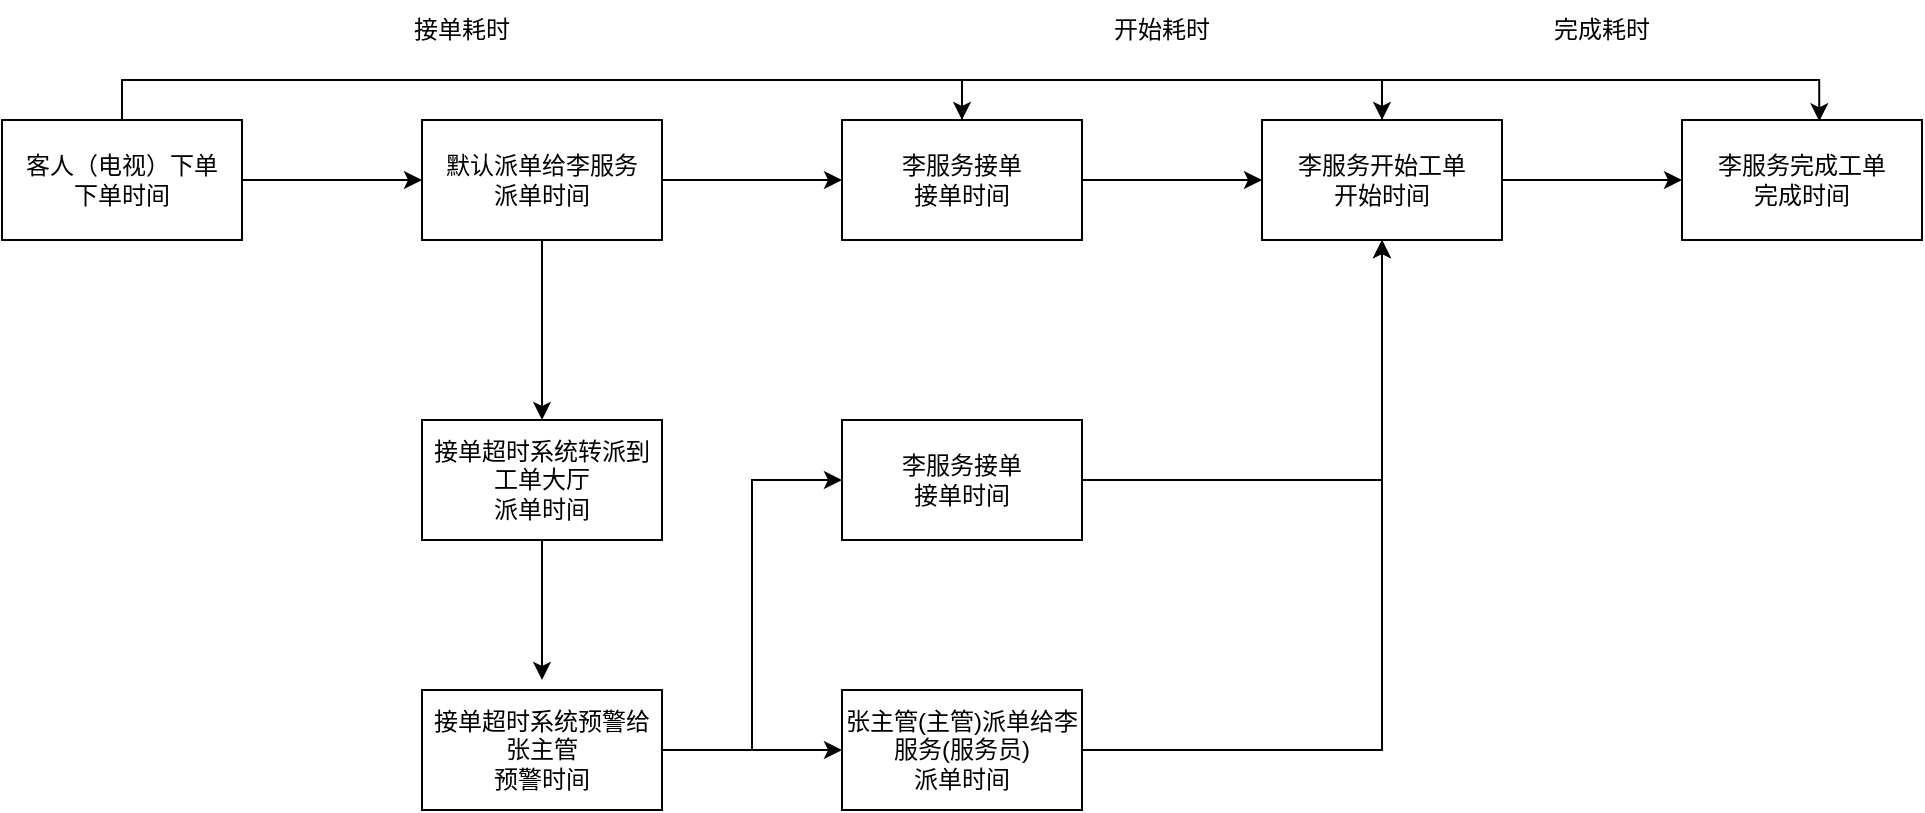 <mxfile version="24.7.7">
  <diagram name="第 1 页" id="88uFfuZkTPJbKX7Ub5X4">
    <mxGraphModel dx="934" dy="534" grid="1" gridSize="10" guides="1" tooltips="1" connect="1" arrows="1" fold="1" page="1" pageScale="1" pageWidth="827" pageHeight="1169" math="0" shadow="0">
      <root>
        <mxCell id="0" />
        <mxCell id="1" parent="0" />
        <mxCell id="CnCfioJ91DQJozxlzagj-3" style="edgeStyle=orthogonalEdgeStyle;rounded=0;orthogonalLoop=1;jettySize=auto;html=1;exitX=1;exitY=0.5;exitDx=0;exitDy=0;entryX=0;entryY=0.5;entryDx=0;entryDy=0;" edge="1" parent="1" source="CnCfioJ91DQJozxlzagj-1" target="CnCfioJ91DQJozxlzagj-2">
          <mxGeometry relative="1" as="geometry" />
        </mxCell>
        <mxCell id="CnCfioJ91DQJozxlzagj-14" style="edgeStyle=orthogonalEdgeStyle;rounded=0;orthogonalLoop=1;jettySize=auto;html=1;exitX=0.5;exitY=0;exitDx=0;exitDy=0;entryX=0.5;entryY=0;entryDx=0;entryDy=0;" edge="1" parent="1" source="CnCfioJ91DQJozxlzagj-1" target="CnCfioJ91DQJozxlzagj-4">
          <mxGeometry relative="1" as="geometry" />
        </mxCell>
        <mxCell id="CnCfioJ91DQJozxlzagj-1" value="客人（电视）下单&lt;div&gt;下单时间&lt;/div&gt;" style="rounded=0;whiteSpace=wrap;html=1;" vertex="1" parent="1">
          <mxGeometry x="70" y="240" width="120" height="60" as="geometry" />
        </mxCell>
        <mxCell id="CnCfioJ91DQJozxlzagj-5" style="edgeStyle=orthogonalEdgeStyle;rounded=0;orthogonalLoop=1;jettySize=auto;html=1;exitX=1;exitY=0.5;exitDx=0;exitDy=0;" edge="1" parent="1" source="CnCfioJ91DQJozxlzagj-2" target="CnCfioJ91DQJozxlzagj-4">
          <mxGeometry relative="1" as="geometry" />
        </mxCell>
        <mxCell id="CnCfioJ91DQJozxlzagj-20" style="edgeStyle=orthogonalEdgeStyle;rounded=0;orthogonalLoop=1;jettySize=auto;html=1;exitX=0.5;exitY=1;exitDx=0;exitDy=0;entryX=0.5;entryY=0;entryDx=0;entryDy=0;" edge="1" parent="1" source="CnCfioJ91DQJozxlzagj-2" target="CnCfioJ91DQJozxlzagj-19">
          <mxGeometry relative="1" as="geometry" />
        </mxCell>
        <mxCell id="CnCfioJ91DQJozxlzagj-2" value="默认派单给李服务&lt;div&gt;派单时间&lt;/div&gt;" style="rounded=0;whiteSpace=wrap;html=1;" vertex="1" parent="1">
          <mxGeometry x="280" y="240" width="120" height="60" as="geometry" />
        </mxCell>
        <mxCell id="CnCfioJ91DQJozxlzagj-12" style="edgeStyle=orthogonalEdgeStyle;rounded=0;orthogonalLoop=1;jettySize=auto;html=1;exitX=0.5;exitY=0;exitDx=0;exitDy=0;entryX=0.5;entryY=0;entryDx=0;entryDy=0;" edge="1" parent="1" source="CnCfioJ91DQJozxlzagj-4" target="CnCfioJ91DQJozxlzagj-6">
          <mxGeometry relative="1" as="geometry" />
        </mxCell>
        <mxCell id="CnCfioJ91DQJozxlzagj-22" style="edgeStyle=orthogonalEdgeStyle;rounded=0;orthogonalLoop=1;jettySize=auto;html=1;exitX=1;exitY=0.5;exitDx=0;exitDy=0;entryX=0;entryY=0.5;entryDx=0;entryDy=0;" edge="1" parent="1" source="CnCfioJ91DQJozxlzagj-4" target="CnCfioJ91DQJozxlzagj-6">
          <mxGeometry relative="1" as="geometry" />
        </mxCell>
        <mxCell id="CnCfioJ91DQJozxlzagj-4" value="李服务接单&lt;div&gt;接单时间&lt;/div&gt;" style="rounded=0;whiteSpace=wrap;html=1;" vertex="1" parent="1">
          <mxGeometry x="490" y="240" width="120" height="60" as="geometry" />
        </mxCell>
        <mxCell id="CnCfioJ91DQJozxlzagj-23" style="edgeStyle=orthogonalEdgeStyle;rounded=0;orthogonalLoop=1;jettySize=auto;html=1;exitX=1;exitY=0.5;exitDx=0;exitDy=0;entryX=0;entryY=0.5;entryDx=0;entryDy=0;" edge="1" parent="1" source="CnCfioJ91DQJozxlzagj-6" target="CnCfioJ91DQJozxlzagj-7">
          <mxGeometry relative="1" as="geometry" />
        </mxCell>
        <mxCell id="CnCfioJ91DQJozxlzagj-6" value="&lt;div&gt;李服务开始工单&lt;/div&gt;&lt;div&gt;开始时间&lt;/div&gt;" style="rounded=0;whiteSpace=wrap;html=1;" vertex="1" parent="1">
          <mxGeometry x="700" y="240" width="120" height="60" as="geometry" />
        </mxCell>
        <mxCell id="CnCfioJ91DQJozxlzagj-7" value="&lt;div&gt;李服务完成工单&lt;/div&gt;&lt;div&gt;完成时间&lt;/div&gt;" style="rounded=0;whiteSpace=wrap;html=1;" vertex="1" parent="1">
          <mxGeometry x="910" y="240" width="120" height="60" as="geometry" />
        </mxCell>
        <mxCell id="CnCfioJ91DQJozxlzagj-8" style="edgeStyle=orthogonalEdgeStyle;rounded=0;orthogonalLoop=1;jettySize=auto;html=1;exitX=0.5;exitY=0;exitDx=0;exitDy=0;entryX=0.572;entryY=0.011;entryDx=0;entryDy=0;entryPerimeter=0;" edge="1" parent="1" source="CnCfioJ91DQJozxlzagj-6" target="CnCfioJ91DQJozxlzagj-7">
          <mxGeometry relative="1" as="geometry" />
        </mxCell>
        <mxCell id="CnCfioJ91DQJozxlzagj-10" value="完成耗时" style="text;html=1;align=center;verticalAlign=middle;whiteSpace=wrap;rounded=0;" vertex="1" parent="1">
          <mxGeometry x="840" y="180" width="60" height="30" as="geometry" />
        </mxCell>
        <mxCell id="CnCfioJ91DQJozxlzagj-13" value="开始耗时" style="text;html=1;align=center;verticalAlign=middle;whiteSpace=wrap;rounded=0;" vertex="1" parent="1">
          <mxGeometry x="620" y="180" width="60" height="30" as="geometry" />
        </mxCell>
        <mxCell id="CnCfioJ91DQJozxlzagj-15" value="接单耗时" style="text;html=1;align=center;verticalAlign=middle;whiteSpace=wrap;rounded=0;" vertex="1" parent="1">
          <mxGeometry x="270" y="180" width="60" height="30" as="geometry" />
        </mxCell>
        <mxCell id="CnCfioJ91DQJozxlzagj-21" style="edgeStyle=orthogonalEdgeStyle;rounded=0;orthogonalLoop=1;jettySize=auto;html=1;exitX=1;exitY=0.5;exitDx=0;exitDy=0;entryX=0.5;entryY=1;entryDx=0;entryDy=0;" edge="1" parent="1" source="CnCfioJ91DQJozxlzagj-17" target="CnCfioJ91DQJozxlzagj-6">
          <mxGeometry relative="1" as="geometry" />
        </mxCell>
        <mxCell id="CnCfioJ91DQJozxlzagj-17" value="张主管(主管)派单给李服务(服务员)&lt;div&gt;派单时间&lt;/div&gt;" style="rounded=0;whiteSpace=wrap;html=1;" vertex="1" parent="1">
          <mxGeometry x="490" y="525" width="120" height="60" as="geometry" />
        </mxCell>
        <mxCell id="CnCfioJ91DQJozxlzagj-26" style="edgeStyle=orthogonalEdgeStyle;rounded=0;orthogonalLoop=1;jettySize=auto;html=1;exitX=0.5;exitY=1;exitDx=0;exitDy=0;" edge="1" parent="1" source="CnCfioJ91DQJozxlzagj-19">
          <mxGeometry relative="1" as="geometry">
            <mxPoint x="340" y="520" as="targetPoint" />
          </mxGeometry>
        </mxCell>
        <mxCell id="CnCfioJ91DQJozxlzagj-19" value="接单超时系统转派到工单大厅&lt;div&gt;派单时间&lt;/div&gt;" style="rounded=0;whiteSpace=wrap;html=1;" vertex="1" parent="1">
          <mxGeometry x="280" y="390" width="120" height="60" as="geometry" />
        </mxCell>
        <mxCell id="CnCfioJ91DQJozxlzagj-29" style="edgeStyle=orthogonalEdgeStyle;rounded=0;orthogonalLoop=1;jettySize=auto;html=1;exitX=1;exitY=0.5;exitDx=0;exitDy=0;" edge="1" parent="1" source="CnCfioJ91DQJozxlzagj-24" target="CnCfioJ91DQJozxlzagj-6">
          <mxGeometry relative="1" as="geometry" />
        </mxCell>
        <mxCell id="CnCfioJ91DQJozxlzagj-24" value="李服务接单&lt;div&gt;接单时间&lt;/div&gt;" style="rounded=0;whiteSpace=wrap;html=1;" vertex="1" parent="1">
          <mxGeometry x="490" y="390" width="120" height="60" as="geometry" />
        </mxCell>
        <mxCell id="CnCfioJ91DQJozxlzagj-28" style="edgeStyle=orthogonalEdgeStyle;rounded=0;orthogonalLoop=1;jettySize=auto;html=1;exitX=1;exitY=0.5;exitDx=0;exitDy=0;entryX=0;entryY=0.5;entryDx=0;entryDy=0;" edge="1" parent="1" source="CnCfioJ91DQJozxlzagj-27" target="CnCfioJ91DQJozxlzagj-17">
          <mxGeometry relative="1" as="geometry" />
        </mxCell>
        <mxCell id="CnCfioJ91DQJozxlzagj-30" style="edgeStyle=orthogonalEdgeStyle;rounded=0;orthogonalLoop=1;jettySize=auto;html=1;exitX=1;exitY=0.5;exitDx=0;exitDy=0;entryX=0;entryY=0.5;entryDx=0;entryDy=0;" edge="1" parent="1" source="CnCfioJ91DQJozxlzagj-27" target="CnCfioJ91DQJozxlzagj-24">
          <mxGeometry relative="1" as="geometry" />
        </mxCell>
        <mxCell id="CnCfioJ91DQJozxlzagj-27" value="接单超时系统预警给张主管&lt;div&gt;预警时间&lt;/div&gt;" style="rounded=0;whiteSpace=wrap;html=1;" vertex="1" parent="1">
          <mxGeometry x="280" y="525" width="120" height="60" as="geometry" />
        </mxCell>
      </root>
    </mxGraphModel>
  </diagram>
</mxfile>
